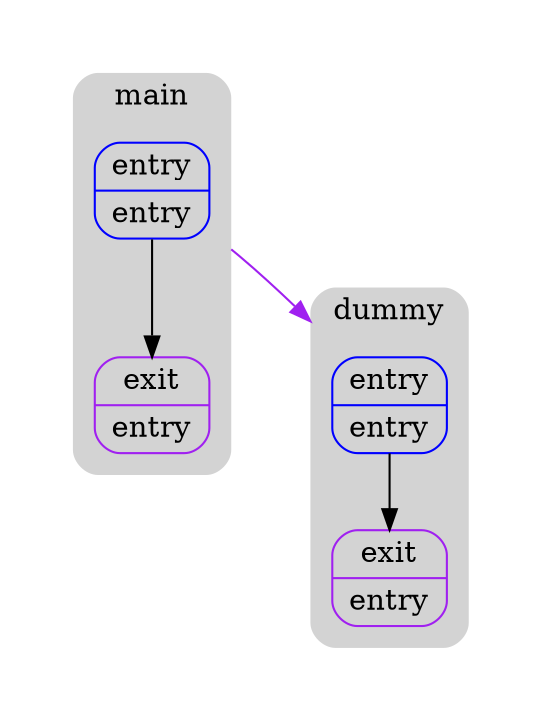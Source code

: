 digraph G {
  compound=true
  subgraph cluster_ {
    peripheries=0
    subgraph cluster_0_wrapper {
      peripheries=0
      margin=15
      subgraph cluster_0 {
        label="main"
        color=darkgray
        style=rounded
        bgcolor=lightgray
        margin=10
        cluster_0_0[label="{entry|entry}",shape=Mrecord,color=blue]
        cluster_0_exit[label="{exit|entry}",shape=Mrecord,color=purple]
        cluster_0_0 -> cluster_0_exit [color=black]
      }
    }
    subgraph cluster_1_wrapper {
      peripheries=0
      margin=15
      subgraph cluster_1 {
        label="dummy"
        color=darkgray
        style=rounded
        bgcolor=lightgray
        margin=10
        cluster_1_0[label="{entry|entry}",shape=Mrecord,color=blue]
        cluster_1_exit[label="{exit|entry}",shape=Mrecord,color=purple]
        cluster_1_0 -> cluster_1_exit [color=black]
      }
    }
    cluster_0_0 -> cluster_1_0 [color=purple,lhead=cluster_1,ltail=cluster_0]
  }
}
